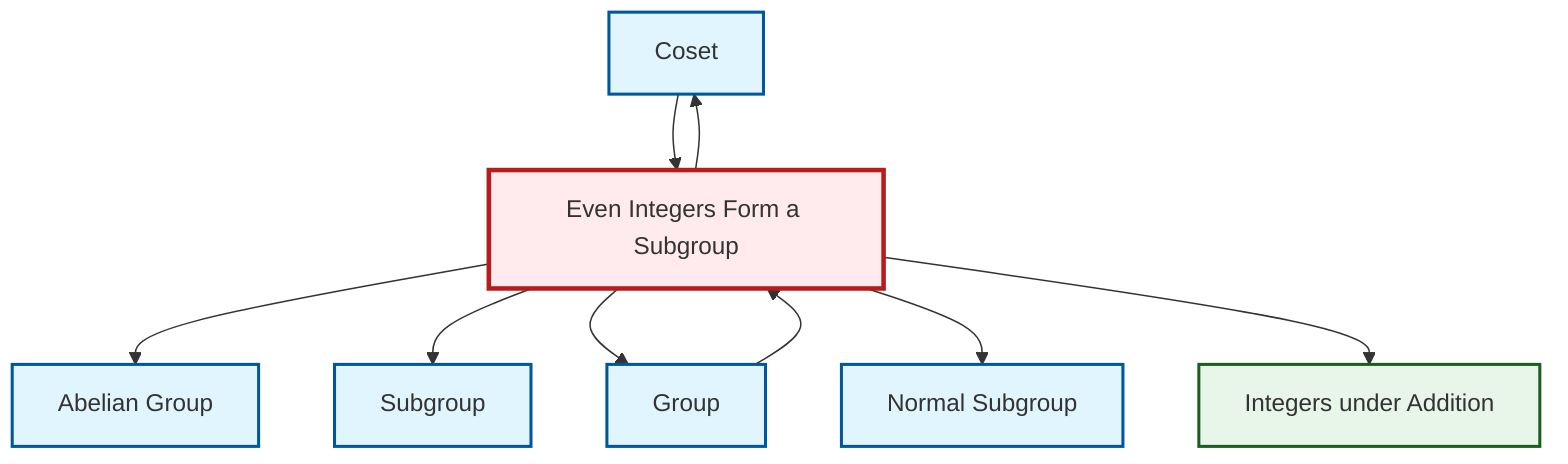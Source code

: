 graph TD
    classDef definition fill:#e1f5fe,stroke:#01579b,stroke-width:2px
    classDef theorem fill:#f3e5f5,stroke:#4a148c,stroke-width:2px
    classDef axiom fill:#fff3e0,stroke:#e65100,stroke-width:2px
    classDef example fill:#e8f5e9,stroke:#1b5e20,stroke-width:2px
    classDef current fill:#ffebee,stroke:#b71c1c,stroke-width:3px
    ex-integers-addition["Integers under Addition"]:::example
    def-subgroup["Subgroup"]:::definition
    def-normal-subgroup["Normal Subgroup"]:::definition
    def-coset["Coset"]:::definition
    ex-even-integers-subgroup["Even Integers Form a Subgroup"]:::example
    def-group["Group"]:::definition
    def-abelian-group["Abelian Group"]:::definition
    ex-even-integers-subgroup --> def-coset
    ex-even-integers-subgroup --> def-abelian-group
    def-group --> ex-even-integers-subgroup
    ex-even-integers-subgroup --> def-subgroup
    def-coset --> ex-even-integers-subgroup
    ex-even-integers-subgroup --> def-group
    ex-even-integers-subgroup --> def-normal-subgroup
    ex-even-integers-subgroup --> ex-integers-addition
    class ex-even-integers-subgroup current
